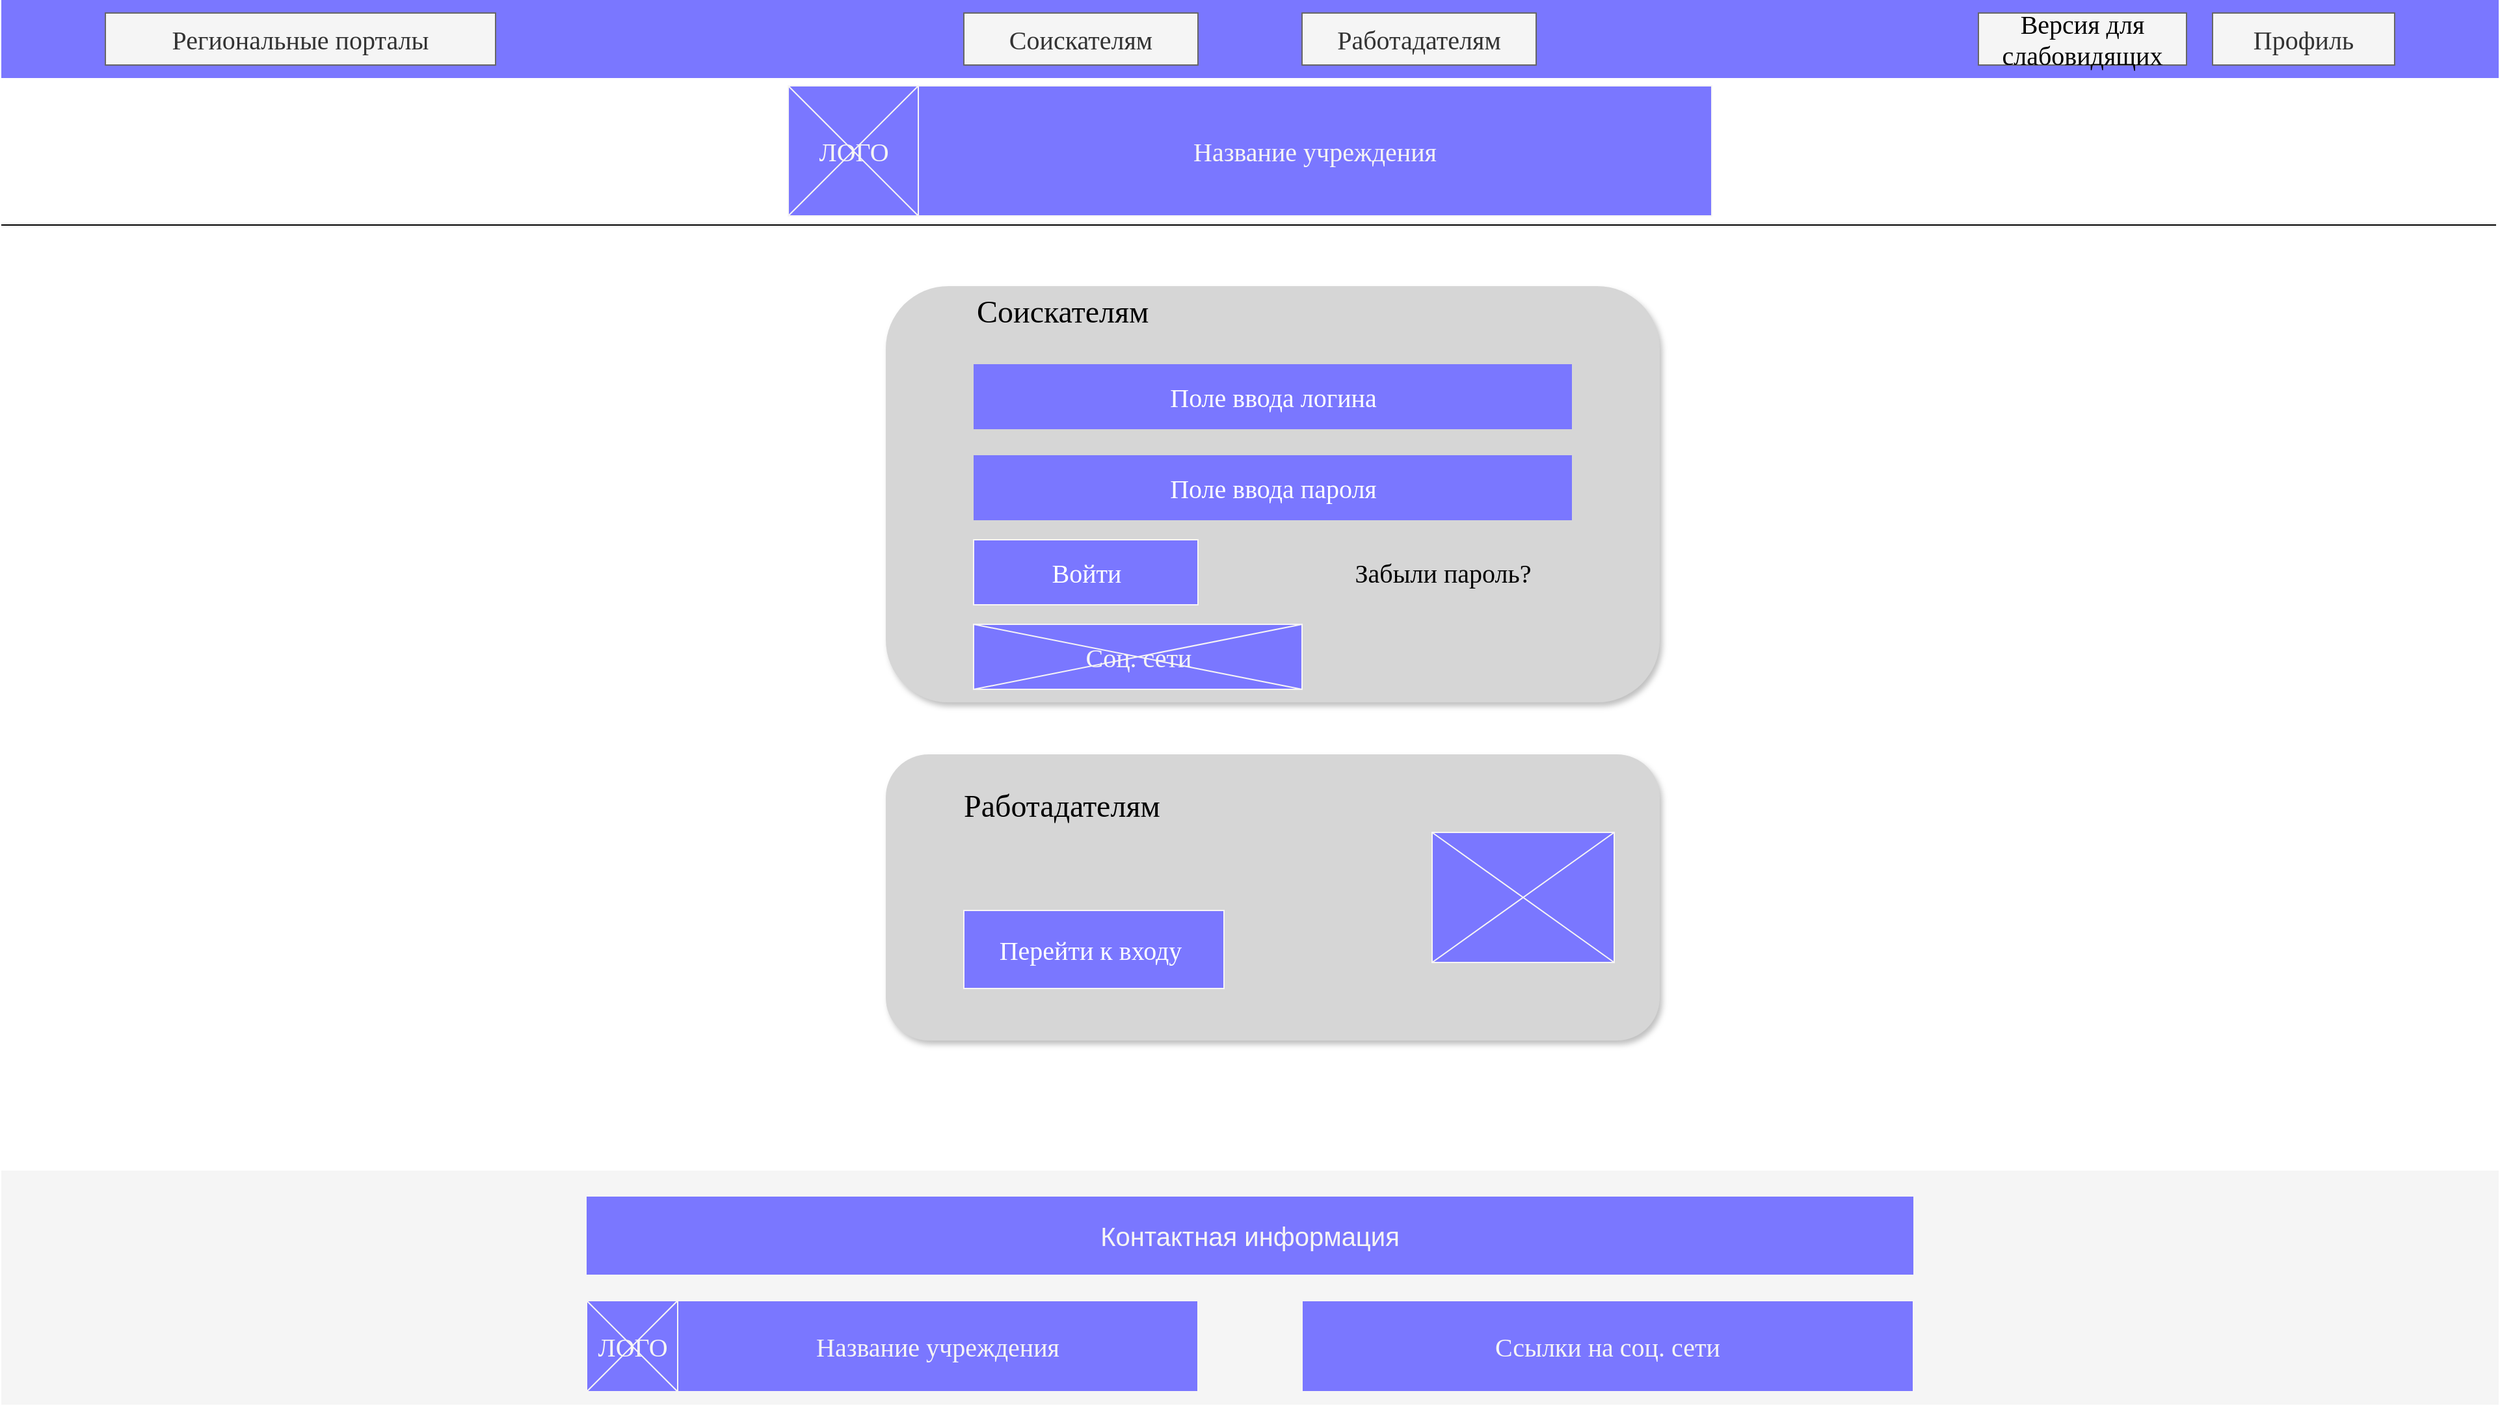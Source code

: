 <mxfile version="20.8.23" type="github">
  <diagram name="Page-1" id="f1b7ffb7-ca1e-a977-7cf5-a751b3c06c05">
    <mxGraphModel dx="3465" dy="1978" grid="1" gridSize="20" guides="1" tooltips="1" connect="1" arrows="1" fold="1" page="1" pageScale="1" pageWidth="1920" pageHeight="1080" background="#ffffff" math="0" shadow="0">
      <root>
        <mxCell id="0" />
        <mxCell id="1" parent="0" />
        <mxCell id="ezx5EH8tGqkOcjgnjCLz-61" value="" style="rounded=0;whiteSpace=wrap;html=1;strokeColor=none;fillColor=#7A77FF;" vertex="1" parent="1">
          <mxGeometry width="1920" height="60" as="geometry" />
        </mxCell>
        <mxCell id="ezx5EH8tGqkOcjgnjCLz-63" value="" style="rounded=0;whiteSpace=wrap;html=1;fillColor=#f5f5f5;strokeColor=none;fontColor=#333333;" vertex="1" parent="1">
          <mxGeometry y="900" width="1920" height="180" as="geometry" />
        </mxCell>
        <mxCell id="ezx5EH8tGqkOcjgnjCLz-64" value="Контактная информация" style="rounded=0;whiteSpace=wrap;html=1;fillColor=#7A77FF;strokeColor=none;fontSize=20;fontColor=#F7F5F5;" vertex="1" parent="1">
          <mxGeometry x="450" y="920" width="1020" height="60" as="geometry" />
        </mxCell>
        <mxCell id="ezx5EH8tGqkOcjgnjCLz-67" value="&lt;font color=&quot;#f7f5f5&quot; style=&quot;font-size: 20px;&quot;&gt;ЛОГО&lt;/font&gt;" style="verticalLabelPosition=middle;shadow=0;dashed=0;align=center;html=1;verticalAlign=middle;strokeWidth=1;shape=mxgraph.mockup.graphics.simpleIcon;strokeColor=#F7F5F5;rounded=1;fillColor=#7A77FF;spacing=2;labelPosition=center;fontFamily=Verdana;" vertex="1" parent="1">
          <mxGeometry x="450" y="1000" width="70" height="70" as="geometry" />
        </mxCell>
        <mxCell id="ezx5EH8tGqkOcjgnjCLz-68" value="Название учреждения" style="rounded=0;whiteSpace=wrap;html=1;strokeColor=#F7F5F5;fontFamily=Verdana;fontSize=20;fontColor=#F7F5F5;fillColor=#7A77FF;" vertex="1" parent="1">
          <mxGeometry x="520" y="1000" width="400" height="70" as="geometry" />
        </mxCell>
        <mxCell id="ezx5EH8tGqkOcjgnjCLz-69" value="Ссылки на соц. сети" style="rounded=0;whiteSpace=wrap;html=1;strokeColor=#F7F5F5;fontFamily=Verdana;fontSize=20;fontColor=#F7F5F5;fillColor=#7A77FF;" vertex="1" parent="1">
          <mxGeometry x="1000" y="1000" width="470" height="70" as="geometry" />
        </mxCell>
        <mxCell id="ezx5EH8tGqkOcjgnjCLz-73" value="Региональные порталы" style="rounded=0;whiteSpace=wrap;html=1;strokeColor=#666666;fontFamily=Verdana;fontSize=20;fontColor=#333333;fillColor=#f5f5f5;" vertex="1" parent="1">
          <mxGeometry x="80" y="10" width="300" height="40" as="geometry" />
        </mxCell>
        <mxCell id="ezx5EH8tGqkOcjgnjCLz-75" value="Профиль" style="rounded=0;whiteSpace=wrap;html=1;strokeColor=#666666;fontFamily=Verdana;fontSize=20;fontColor=#333333;fillColor=#f5f5f5;" vertex="1" parent="1">
          <mxGeometry x="1700" y="10" width="140" height="40" as="geometry" />
        </mxCell>
        <mxCell id="ezx5EH8tGqkOcjgnjCLz-76" value="Версия для слабовидящих" style="rounded=0;whiteSpace=wrap;html=1;strokeColor=#666666;fontFamily=Verdana;fontSize=20;fontColor=#000000;fillColor=#f5f5f5;" vertex="1" parent="1">
          <mxGeometry x="1520" y="10" width="160" height="40" as="geometry" />
        </mxCell>
        <mxCell id="ezx5EH8tGqkOcjgnjCLz-77" value="Работадателям" style="rounded=0;whiteSpace=wrap;html=1;strokeColor=#666666;fontFamily=Verdana;fontSize=20;fontColor=#333333;fillColor=#f5f5f5;" vertex="1" parent="1">
          <mxGeometry x="1000" y="10" width="180" height="40" as="geometry" />
        </mxCell>
        <mxCell id="ezx5EH8tGqkOcjgnjCLz-78" value="Соискателям" style="rounded=0;whiteSpace=wrap;html=1;strokeColor=#666666;fontFamily=Verdana;fontSize=20;fontColor=#333333;fillColor=#f5f5f5;" vertex="1" parent="1">
          <mxGeometry x="740" y="10" width="180" height="40" as="geometry" />
        </mxCell>
        <mxCell id="ezx5EH8tGqkOcjgnjCLz-80" value="" style="rounded=1;whiteSpace=wrap;html=1;strokeColor=none;fontFamily=Verdana;fontSize=20;fontColor=#000000;fillColor=#D6D6D6;arcSize=15;shadow=1;glass=0;absoluteArcSize=0;comic=0;" vertex="1" parent="1">
          <mxGeometry x="680" y="220" width="595" height="320" as="geometry" />
        </mxCell>
        <mxCell id="ezx5EH8tGqkOcjgnjCLz-84" value="" style="group" vertex="1" connectable="0" parent="1">
          <mxGeometry x="605" y="66" width="710" height="100" as="geometry" />
        </mxCell>
        <mxCell id="ezx5EH8tGqkOcjgnjCLz-82" value="ЛОГО" style="verticalLabelPosition=middle;shadow=0;dashed=0;align=center;html=1;verticalAlign=middle;strokeWidth=1;shape=mxgraph.mockup.graphics.simpleIcon;strokeColor=#F7F5F5;rounded=1;fontFamily=Verdana;fontSize=20;fontColor=#F7F5F5;fillColor=#7A77FF;aspect=fixed;labelPosition=center;" vertex="1" parent="ezx5EH8tGqkOcjgnjCLz-84">
          <mxGeometry width="100" height="100" as="geometry" />
        </mxCell>
        <mxCell id="ezx5EH8tGqkOcjgnjCLz-83" value="Название учреждения" style="rounded=0;whiteSpace=wrap;html=1;strokeColor=#F7F5F5;fontFamily=Verdana;fontSize=20;fontColor=#F7F5F5;fillColor=#7A77FF;" vertex="1" parent="ezx5EH8tGqkOcjgnjCLz-84">
          <mxGeometry x="100" width="610" height="100" as="geometry" />
        </mxCell>
        <mxCell id="ezx5EH8tGqkOcjgnjCLz-85" value="" style="endArrow=none;html=1;rounded=1;fontFamily=Verdana;fontSize=20;fontColor=#000000;" edge="1" parent="1">
          <mxGeometry width="50" height="50" relative="1" as="geometry">
            <mxPoint y="173" as="sourcePoint" />
            <mxPoint x="1918" y="173" as="targetPoint" />
          </mxGeometry>
        </mxCell>
        <mxCell id="ezx5EH8tGqkOcjgnjCLz-87" value="Поле ввода логина" style="rounded=0;whiteSpace=wrap;html=1;shadow=0;strokeColor=none;fontFamily=Verdana;fontSize=20;fontColor=#FFFFFF;fillColor=#7a77ff;" vertex="1" parent="1">
          <mxGeometry x="747.5" y="280" width="460" height="50" as="geometry" />
        </mxCell>
        <mxCell id="ezx5EH8tGqkOcjgnjCLz-88" value="Поле ввода пароля" style="rounded=0;whiteSpace=wrap;html=1;shadow=0;strokeColor=none;fontFamily=Verdana;fontSize=20;fontColor=#FFFFFF;fillColor=#7a77ff;" vertex="1" parent="1">
          <mxGeometry x="747.5" y="350" width="460" height="50" as="geometry" />
        </mxCell>
        <mxCell id="ezx5EH8tGqkOcjgnjCLz-89" value="Забыли пароль?" style="text;html=1;align=center;verticalAlign=middle;resizable=0;points=[];autosize=1;strokeColor=none;fillColor=none;fontSize=20;fontFamily=Verdana;fontColor=#000000;" vertex="1" parent="1">
          <mxGeometry x="1007.5" y="420" width="200" height="40" as="geometry" />
        </mxCell>
        <mxCell id="ezx5EH8tGqkOcjgnjCLz-90" value="Соискателям" style="text;html=1;align=left;verticalAlign=middle;resizable=0;points=[];autosize=1;strokeColor=none;fillColor=none;fontSize=24;fontFamily=Verdana;fontColor=#000000;" vertex="1" parent="1">
          <mxGeometry x="747.5" y="220" width="200" height="40" as="geometry" />
        </mxCell>
        <mxCell id="ezx5EH8tGqkOcjgnjCLz-91" value="" style="rounded=1;whiteSpace=wrap;html=1;strokeColor=none;fontFamily=Verdana;fontSize=20;fontColor=#000000;fillColor=#d6d6d6;arcSize=15;shadow=1;" vertex="1" parent="1">
          <mxGeometry x="680" y="580" width="595" height="220" as="geometry" />
        </mxCell>
        <mxCell id="ezx5EH8tGqkOcjgnjCLz-93" value="Соц. сети" style="verticalLabelPosition=middle;shadow=0;dashed=0;align=center;html=1;verticalAlign=middle;strokeWidth=1;shape=mxgraph.mockup.graphics.simpleIcon;strokeColor=#F7F5F5;rounded=1;fontFamily=Verdana;fontSize=20;fontColor=#F7F5F5;fillColor=#7A77FF;labelPosition=center;" vertex="1" parent="1">
          <mxGeometry x="747.5" y="480" width="252.5" height="50" as="geometry" />
        </mxCell>
        <mxCell id="ezx5EH8tGqkOcjgnjCLz-94" value="&lt;font color=&quot;#ffffff&quot;&gt;Войти&lt;/font&gt;" style="rounded=0;whiteSpace=wrap;html=1;shadow=0;strokeColor=#F7F5F5;fontFamily=Verdana;fontSize=20;fontColor=#000000;fillColor=#7a77ff;" vertex="1" parent="1">
          <mxGeometry x="747.5" y="415" width="172.5" height="50" as="geometry" />
        </mxCell>
        <mxCell id="ezx5EH8tGqkOcjgnjCLz-95" value="Работадателям" style="text;html=1;align=left;verticalAlign=middle;resizable=0;points=[];autosize=1;strokeColor=none;fillColor=none;fontSize=24;fontFamily=Verdana;fontColor=#000000;" vertex="1" parent="1">
          <mxGeometry x="737.5" y="600" width="220" height="40" as="geometry" />
        </mxCell>
        <mxCell id="ezx5EH8tGqkOcjgnjCLz-96" value="" style="verticalLabelPosition=bottom;shadow=0;dashed=0;align=center;html=1;verticalAlign=top;strokeWidth=1;shape=mxgraph.mockup.graphics.simpleIcon;strokeColor=#F7F5F5;rounded=1;fontFamily=Verdana;fontSize=20;fontColor=#F7F5F5;fillColor=#7A77FF;" vertex="1" parent="1">
          <mxGeometry x="1100" y="640" width="140" height="100" as="geometry" />
        </mxCell>
        <mxCell id="ezx5EH8tGqkOcjgnjCLz-98" value="&lt;font style=&quot;font-size: 20px;&quot;&gt;Перейти к входу&amp;nbsp;&lt;/font&gt;" style="rounded=0;whiteSpace=wrap;html=1;shadow=0;strokeColor=#F7F5F5;fontFamily=Verdana;fontSize=24;fontColor=#FFFFFF;fillColor=#7a77ff;" vertex="1" parent="1">
          <mxGeometry x="740" y="700" width="200" height="60" as="geometry" />
        </mxCell>
      </root>
    </mxGraphModel>
  </diagram>
</mxfile>
